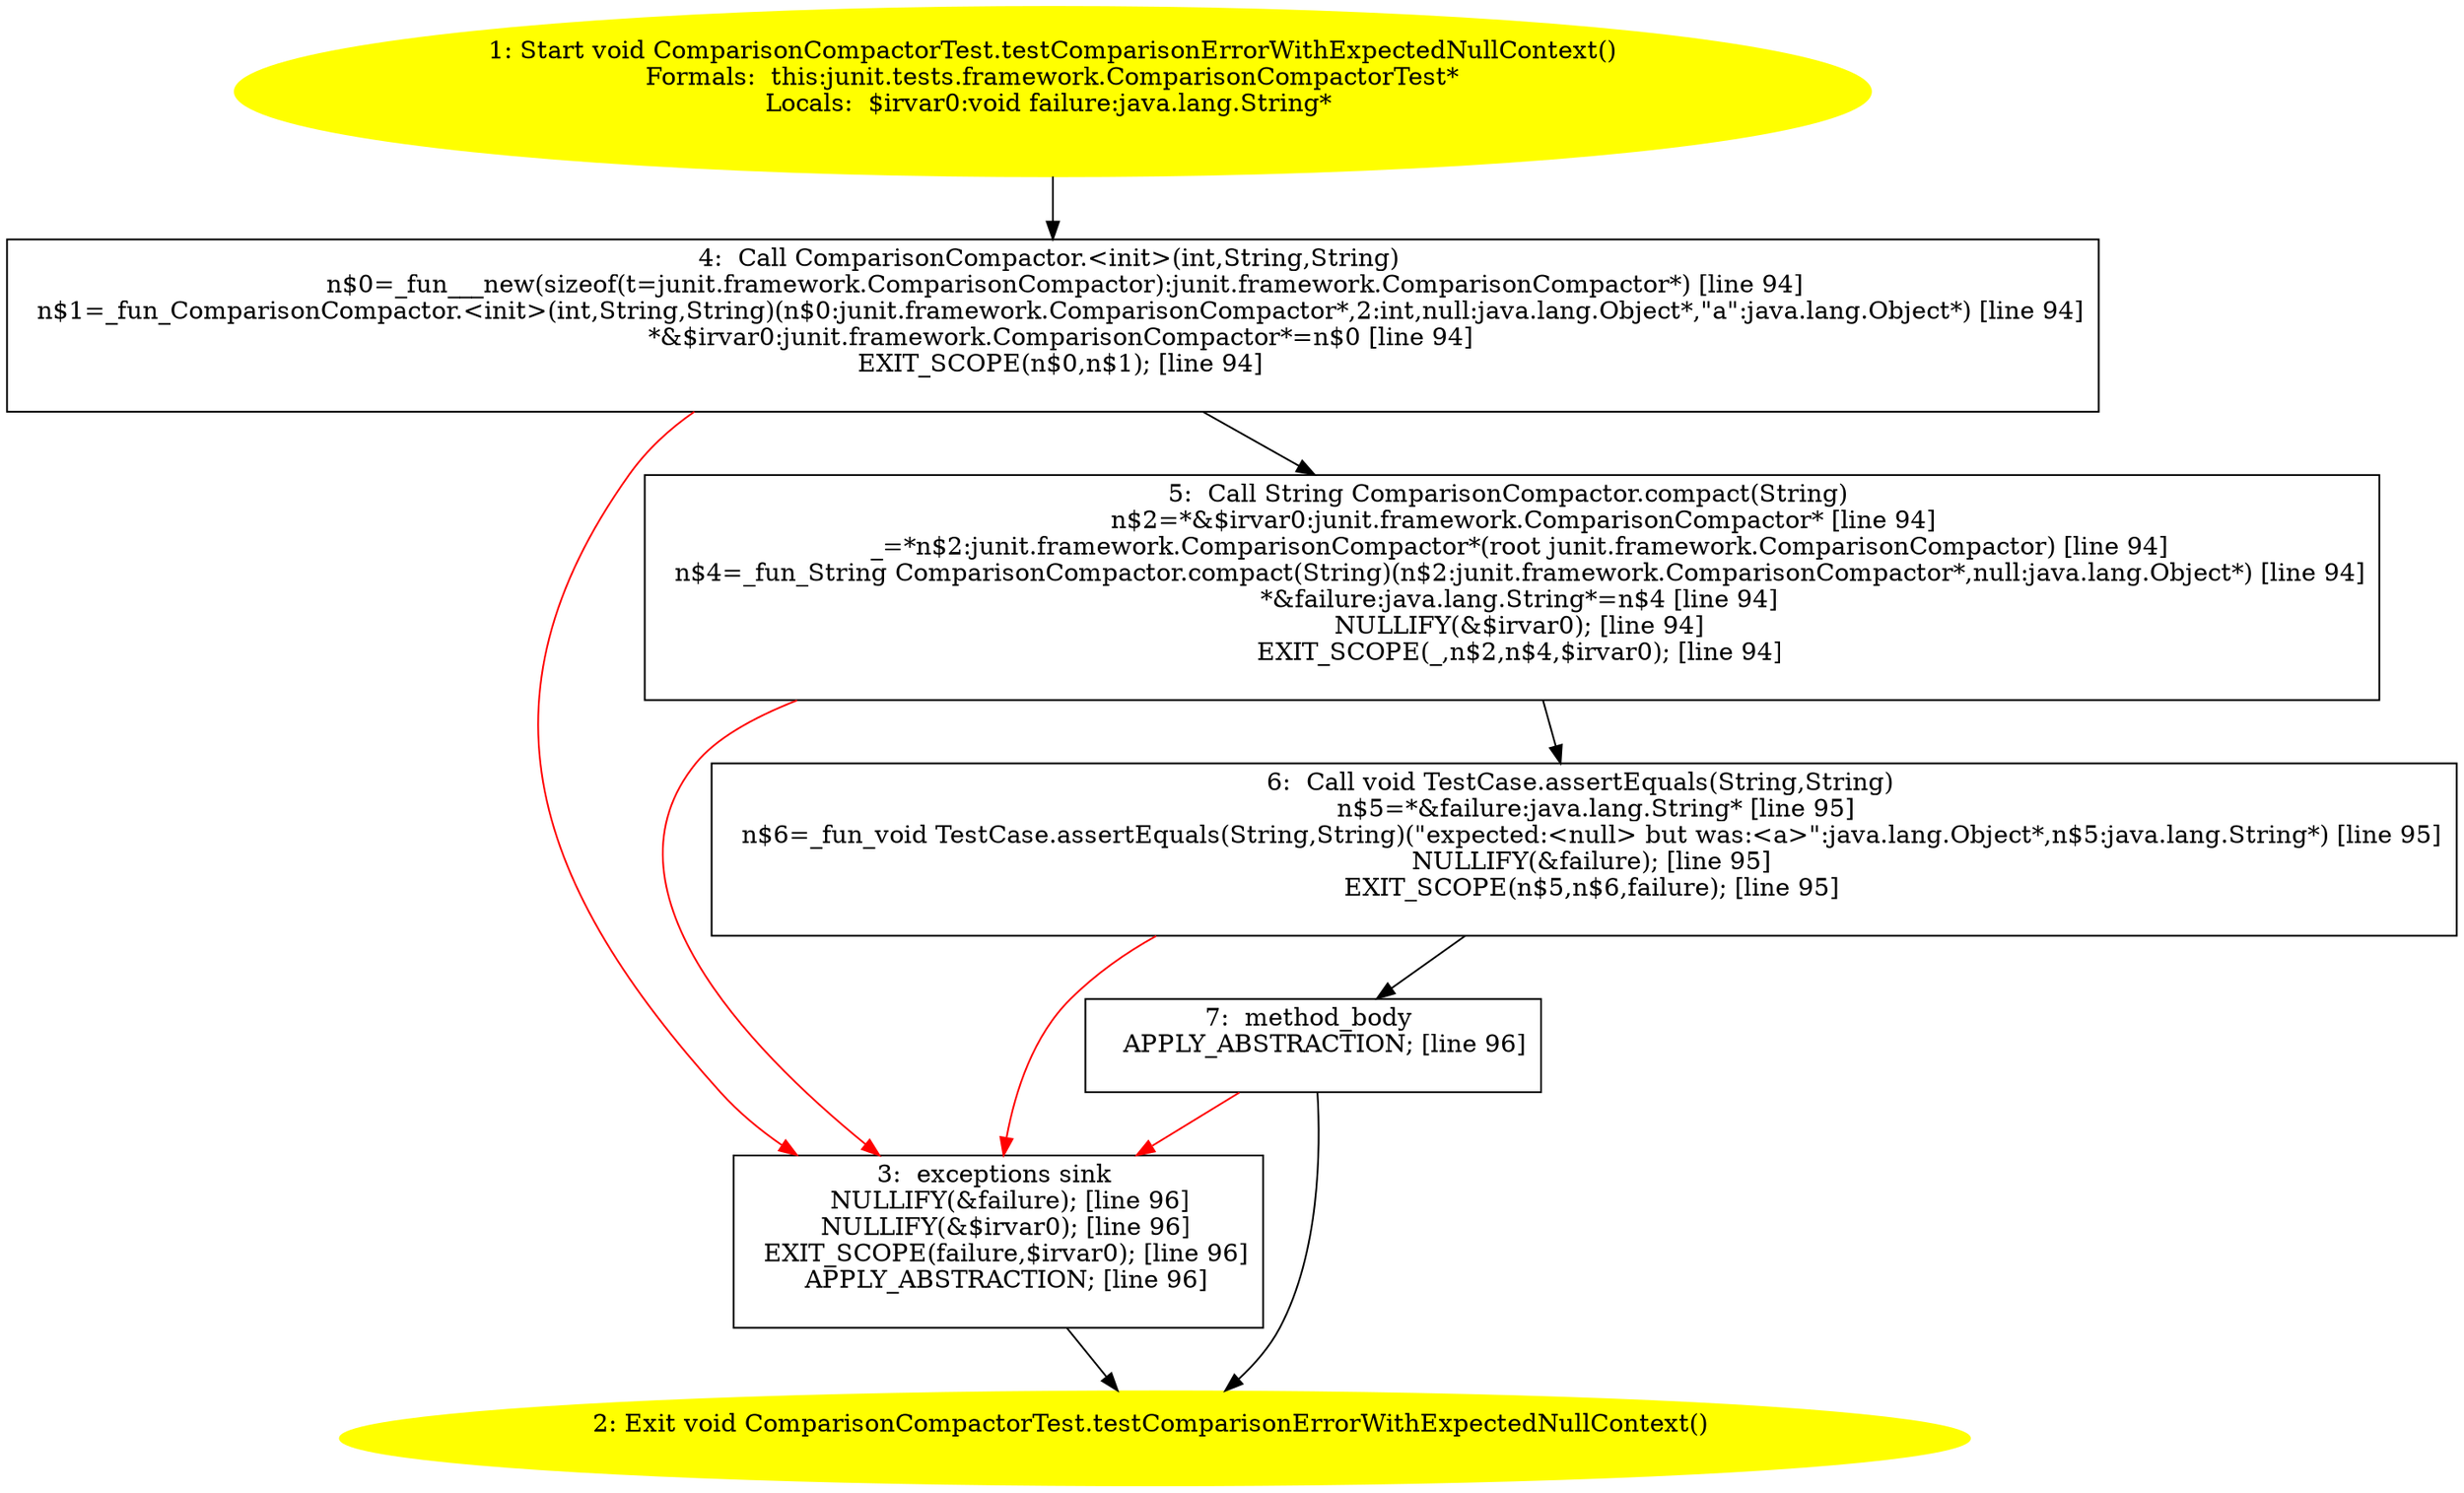 /* @generated */
digraph cfg {
"junit.tests.framework.ComparisonCompactorTest.testComparisonErrorWithExpectedNullContext():void.a81d2bf0ac11c7c970733cabd8f4af5d_1" [label="1: Start void ComparisonCompactorTest.testComparisonErrorWithExpectedNullContext()\nFormals:  this:junit.tests.framework.ComparisonCompactorTest*\nLocals:  $irvar0:void failure:java.lang.String* \n  " color=yellow style=filled]
	

	 "junit.tests.framework.ComparisonCompactorTest.testComparisonErrorWithExpectedNullContext():void.a81d2bf0ac11c7c970733cabd8f4af5d_1" -> "junit.tests.framework.ComparisonCompactorTest.testComparisonErrorWithExpectedNullContext():void.a81d2bf0ac11c7c970733cabd8f4af5d_4" ;
"junit.tests.framework.ComparisonCompactorTest.testComparisonErrorWithExpectedNullContext():void.a81d2bf0ac11c7c970733cabd8f4af5d_2" [label="2: Exit void ComparisonCompactorTest.testComparisonErrorWithExpectedNullContext() \n  " color=yellow style=filled]
	

"junit.tests.framework.ComparisonCompactorTest.testComparisonErrorWithExpectedNullContext():void.a81d2bf0ac11c7c970733cabd8f4af5d_3" [label="3:  exceptions sink \n   NULLIFY(&failure); [line 96]\n  NULLIFY(&$irvar0); [line 96]\n  EXIT_SCOPE(failure,$irvar0); [line 96]\n  APPLY_ABSTRACTION; [line 96]\n " shape="box"]
	

	 "junit.tests.framework.ComparisonCompactorTest.testComparisonErrorWithExpectedNullContext():void.a81d2bf0ac11c7c970733cabd8f4af5d_3" -> "junit.tests.framework.ComparisonCompactorTest.testComparisonErrorWithExpectedNullContext():void.a81d2bf0ac11c7c970733cabd8f4af5d_2" ;
"junit.tests.framework.ComparisonCompactorTest.testComparisonErrorWithExpectedNullContext():void.a81d2bf0ac11c7c970733cabd8f4af5d_4" [label="4:  Call ComparisonCompactor.<init>(int,String,String) \n   n$0=_fun___new(sizeof(t=junit.framework.ComparisonCompactor):junit.framework.ComparisonCompactor*) [line 94]\n  n$1=_fun_ComparisonCompactor.<init>(int,String,String)(n$0:junit.framework.ComparisonCompactor*,2:int,null:java.lang.Object*,\"a\":java.lang.Object*) [line 94]\n  *&$irvar0:junit.framework.ComparisonCompactor*=n$0 [line 94]\n  EXIT_SCOPE(n$0,n$1); [line 94]\n " shape="box"]
	

	 "junit.tests.framework.ComparisonCompactorTest.testComparisonErrorWithExpectedNullContext():void.a81d2bf0ac11c7c970733cabd8f4af5d_4" -> "junit.tests.framework.ComparisonCompactorTest.testComparisonErrorWithExpectedNullContext():void.a81d2bf0ac11c7c970733cabd8f4af5d_5" ;
	 "junit.tests.framework.ComparisonCompactorTest.testComparisonErrorWithExpectedNullContext():void.a81d2bf0ac11c7c970733cabd8f4af5d_4" -> "junit.tests.framework.ComparisonCompactorTest.testComparisonErrorWithExpectedNullContext():void.a81d2bf0ac11c7c970733cabd8f4af5d_3" [color="red" ];
"junit.tests.framework.ComparisonCompactorTest.testComparisonErrorWithExpectedNullContext():void.a81d2bf0ac11c7c970733cabd8f4af5d_5" [label="5:  Call String ComparisonCompactor.compact(String) \n   n$2=*&$irvar0:junit.framework.ComparisonCompactor* [line 94]\n  _=*n$2:junit.framework.ComparisonCompactor*(root junit.framework.ComparisonCompactor) [line 94]\n  n$4=_fun_String ComparisonCompactor.compact(String)(n$2:junit.framework.ComparisonCompactor*,null:java.lang.Object*) [line 94]\n  *&failure:java.lang.String*=n$4 [line 94]\n  NULLIFY(&$irvar0); [line 94]\n  EXIT_SCOPE(_,n$2,n$4,$irvar0); [line 94]\n " shape="box"]
	

	 "junit.tests.framework.ComparisonCompactorTest.testComparisonErrorWithExpectedNullContext():void.a81d2bf0ac11c7c970733cabd8f4af5d_5" -> "junit.tests.framework.ComparisonCompactorTest.testComparisonErrorWithExpectedNullContext():void.a81d2bf0ac11c7c970733cabd8f4af5d_6" ;
	 "junit.tests.framework.ComparisonCompactorTest.testComparisonErrorWithExpectedNullContext():void.a81d2bf0ac11c7c970733cabd8f4af5d_5" -> "junit.tests.framework.ComparisonCompactorTest.testComparisonErrorWithExpectedNullContext():void.a81d2bf0ac11c7c970733cabd8f4af5d_3" [color="red" ];
"junit.tests.framework.ComparisonCompactorTest.testComparisonErrorWithExpectedNullContext():void.a81d2bf0ac11c7c970733cabd8f4af5d_6" [label="6:  Call void TestCase.assertEquals(String,String) \n   n$5=*&failure:java.lang.String* [line 95]\n  n$6=_fun_void TestCase.assertEquals(String,String)(\"expected:<null> but was:<a>\":java.lang.Object*,n$5:java.lang.String*) [line 95]\n  NULLIFY(&failure); [line 95]\n  EXIT_SCOPE(n$5,n$6,failure); [line 95]\n " shape="box"]
	

	 "junit.tests.framework.ComparisonCompactorTest.testComparisonErrorWithExpectedNullContext():void.a81d2bf0ac11c7c970733cabd8f4af5d_6" -> "junit.tests.framework.ComparisonCompactorTest.testComparisonErrorWithExpectedNullContext():void.a81d2bf0ac11c7c970733cabd8f4af5d_7" ;
	 "junit.tests.framework.ComparisonCompactorTest.testComparisonErrorWithExpectedNullContext():void.a81d2bf0ac11c7c970733cabd8f4af5d_6" -> "junit.tests.framework.ComparisonCompactorTest.testComparisonErrorWithExpectedNullContext():void.a81d2bf0ac11c7c970733cabd8f4af5d_3" [color="red" ];
"junit.tests.framework.ComparisonCompactorTest.testComparisonErrorWithExpectedNullContext():void.a81d2bf0ac11c7c970733cabd8f4af5d_7" [label="7:  method_body \n   APPLY_ABSTRACTION; [line 96]\n " shape="box"]
	

	 "junit.tests.framework.ComparisonCompactorTest.testComparisonErrorWithExpectedNullContext():void.a81d2bf0ac11c7c970733cabd8f4af5d_7" -> "junit.tests.framework.ComparisonCompactorTest.testComparisonErrorWithExpectedNullContext():void.a81d2bf0ac11c7c970733cabd8f4af5d_2" ;
	 "junit.tests.framework.ComparisonCompactorTest.testComparisonErrorWithExpectedNullContext():void.a81d2bf0ac11c7c970733cabd8f4af5d_7" -> "junit.tests.framework.ComparisonCompactorTest.testComparisonErrorWithExpectedNullContext():void.a81d2bf0ac11c7c970733cabd8f4af5d_3" [color="red" ];
}
